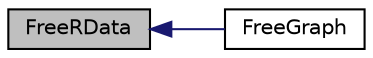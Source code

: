 digraph "FreeRData"
{
  edge [fontname="Helvetica",fontsize="10",labelfontname="Helvetica",labelfontsize="10"];
  node [fontname="Helvetica",fontsize="10",shape=record];
  rankdir="LR";
  Node16 [label="FreeRData",height=0.2,width=0.4,color="black", fillcolor="grey75", style="filled", fontcolor="black"];
  Node16 -> Node17 [dir="back",color="midnightblue",fontsize="10",style="solid",fontname="Helvetica"];
  Node17 [label="FreeGraph",height=0.2,width=0.4,color="black", fillcolor="white", style="filled",URL="$dd/d06/libmetis_2proto_8h.html#a0b364b3d4f25b8dae8722764639a0e8b"];
}
